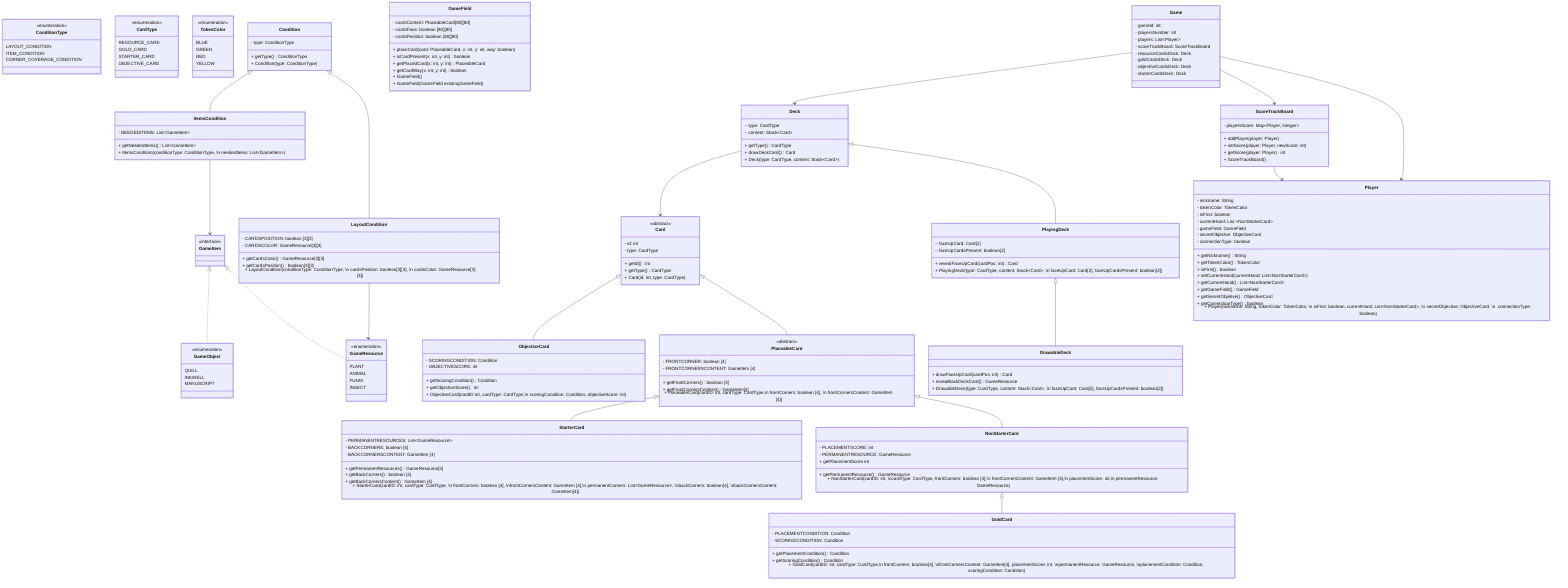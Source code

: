 classDiagram

    %% --------------------------------
    %% Enumerations
    %% --------------------------------

    class ConditionType {
        <<enumeration>>
        LAYOUT_CONDITION
        ITEM_CONDITION
        CORNER_COVERAGE_CONDITION
    }
    class CardType {
        <<enumeration>>
        RESOURCE_CARD
        GOLD_CARD
        STARTER_CARD
        OBJECTIVE_CARD
    }
    class TokenColor {
        <<enumeration>>
        BLUE
        GREEN
        RED
        YELLOW
    }
    class GameItem {
        <<interface>>
    }
    class GameObject {
        <<enumeration>>
        QUILL
        INKWELL
        MANUSCRIPT
    }
    class GameResource {
        <<enumeration>>
        PLANT
        ANIMAL
        FUNGI
        INSECT
    }
    GameItem <|.. GameResource
    GameItem <|.. GameObject

    %% --------------------------------
    %% Cards
    %% --------------------------------
    class Card {
        <<abstract>>
        - id: int
        - type: CardType
        + getId() int
        + getType() CardType
        + Card (id: int, type: CardType)
    }
    class ObjectiveCard {
        - SCORINGCONDITION: Condition
        - OBJECTIVESCORE: int
        + getScoringCondition() Condition
        + getObjectiveScore() int
        + ObjectiveCard(cardID int, cardType: CardType,\n scoringCondition: Condition, objectiveScore: int)
    }
    Card <|-- ObjectiveCard
    class PlaceableCard {
        <<abstract>>
        - FRONTCORNER: boolean [4]
        - FRONTCORNERSCONTENT: GameItem [4]
        + getFrontCorners() boolean [4]
        + getFrontCornersContent() GameItem[4]
        + PlaceableCard (cardID: int, cardType: CardType,\n frontCorners: boolean [4], \n frontCornersContent: GameItem [4])
    }
    Card <|-- PlaceableCard
    class StarterCard {
        - PERMANENTRESOURCES: List~GameResource~
        - BACKCORNERS: boolean [4]
        - BACKCORNERSCONTENT: GameItem [4]
        + getPermanentResources() GameResource[3]
        + getBackCorners() boolean [4]
        + getBackCornersContent() GameItem [4]
        + StarterCard(cardID: int, cardType: CardType, \n frontCorners: boolean [4], \nfrontCornersContent: GameItem [4],\n permanentCorners: List~GameResource~, \nbackCorners: boolean[4], \nbackCornersContent: GameItem[4])
    }
    PlaceableCard <|-- StarterCard
    class NonStarterCard {
        - PLACEMENTSCORE: int
        - PERMANENTRESOURCE: GameResource
        + getPermanentResource() GameResource
        + getPlacementScore int
        + NonStarterCard(cardID: int, \ncardType: CardType, frontCorners: boolean [4],\n frontCornersContent: GameItem [4],\n placementScore: int,\n permanentResource: GameResource)
    }
    PlaceableCard <|-- NonStarterCard
    class GoldCard {
        - PLACEMENTCONDITION: Condition
        - SCORINGCONDITION: Condition
        + getPlacementCondition() Condition
        + getScoringCondition() Condition
        + GoldCard(cardID: int, cardType: CardType,\n frontCorners: boolean[4], \nfrontCornersContent: GameItem[4], placementScore: int, \npermanentResource: GameResource, \nplacementCondition: Condition, scoringCondition: Condition)
    }
    NonStarterCard <|-- GoldCard

    %% --------------------------------
    %% Decks
    %% --------------------------------
    Deck <|-- PlayingDeck
    PlayingDeck <|-- DrawableDeck
    Deck --> Card
    class Deck{
        ~ type: CardType
        ~ content: Stack~Card~
        + getType() CardType
        + drawDeckCard() Card
        + Deck(type: CardType, content: Stack~Card~)
    }
    class PlayingDeck{
        ~ faceUpCard: Card[2]
        ~ faceUpCardsPresent: boolean[2]
        + revealFaceUpCard(cardPos: int) Card
        + PlayingDeck(type: CardType, content: Stack~Card~, \n faceUpCard: Card[2], faceUpCardsPresent: boolean[2])
    }
    class DrawableDeck{
        + drawFaceUpCard(cardPos: int) Card
        + revealBackDeckCard() GameResource
        + DrawableDeck(type: CardType, content: Stack~Card~, \n faceUpCard: Card[2], faceUpCardsPresent: boolean[2])
    }

    %% --------------------------------
    %% Conditions
    %% --------------------------------
    class Condition {
        - type: ConditionType
        + getType() ConditionType
        + Condition(type: ConditionType)
    }
    LayoutCondition --> GameResource
    class LayoutCondition {
        - CARDSPOSITION: boolean [3][3]
        - CARDSCOLOR: GameResource[3][3]
        + getCardsColor() GameResource[3][3]
        + getCardsPosition() boolean[3][3]
        + LayoutCondition(conditionType: ConditionType, \n cardsPosition: boolean[3][3], \n cardsColor: GameResource[3][3])
    }
    ItemsCondition --> GameItem
    class ItemsCondition {
        - NEEDEDITEMS: List~GameItem~
        + getNeededItems() List~GameItem~
        + ItemsCondition(conditionType: ConditionType, \n neededItems: List~GameItem~)
    }


    class GameField {
        - cardsContent: PlaceableCard[80][80]
        - cardsFace: boolean [80][80]
        - cardsPosition: boolean [80][80]
        + placeCard(card: PlaceableCard, x: int, y: int, way: boolean)
        + isCardPresent(x: int, y: int) boolean
        + getPlacedCard(x: int, y: int) PlaceableCard
        + getCardWay(x: int, y: int) boolean
        + GameField()
        + GameField(GameField existingGameField)
    }
    ScoreTrackBoard --> Player
    class ScoreTrackBoard {
        - playersScore: Map~Player, Integer~
        + addPlayer(player: Player)
        + setScore(player: Player, newScore: int)
        + getScore(player: Player) int
        + ScoreTrackBoard()
    }
    Game --> Deck
    Game --> ScoreTrackBoard
    Game --> Player
    class Game {
        - gameId: int;
        - playersNumber: int
        - players: List~Player~
        - scoreTrackBoard: ScoreTrackBoard
        - resourceCardsDeck: Deck
        - goldCardsDeck: Deck
        - objectiveCardsDeck: Deck
        - starterCardsDeck: Deck
    }
    Condition <|-- LayoutCondition
    Condition <|-- ItemsCondition
    class Player {
        - nickname: String
        - tokenColor: TokenColor
        - isFirst: boolean
        - currentHand: List ~NonStarterCard~
        - gameField: GameField
        - secretObjectve: ObjectiveCard
        - connectionType: boolean
        + getNickname() String
        + getTokenColor() TokenColor
        + isFirst() boolean
        + setCurrentHand(currentHand: List~NonStarterCard~)
        + getCurrentHand() List~NonStarterCard~
        + getGameField() GameField
        + getSecretObjetive() ObjectiveCard
        + getConnectionType() boolean
        + Player(nickname: String, tokenColor: TokenColor, \n isFirst: boolean, currentHand: List~NonStarterCard~, \n secretObjective: ObjectiveCard, \n  connectionType: boolean)
    }